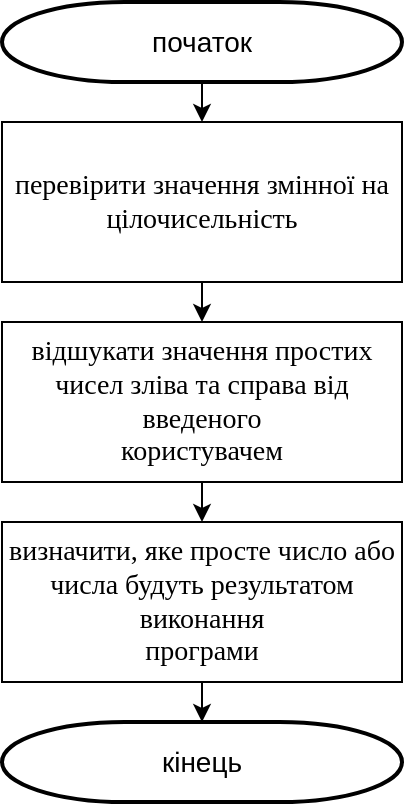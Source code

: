 <mxfile version="13.9.9" type="device"><diagram id="zsfb0PJ68YbhJ7miUip9" name="Страница 1"><mxGraphModel dx="852" dy="494" grid="1" gridSize="10" guides="1" tooltips="1" connect="1" arrows="1" fold="1" page="1" pageScale="1" pageWidth="827" pageHeight="1169" math="0" shadow="0"><root><mxCell id="0"/><mxCell id="1" parent="0"/><mxCell id="CW5n_LQasHuQA8FGpDaa-3" style="edgeStyle=orthogonalEdgeStyle;rounded=0;orthogonalLoop=1;jettySize=auto;html=1;exitX=0.5;exitY=1;exitDx=0;exitDy=0;exitPerimeter=0;entryX=0.5;entryY=0;entryDx=0;entryDy=0;" edge="1" parent="1" source="CW5n_LQasHuQA8FGpDaa-1" target="CW5n_LQasHuQA8FGpDaa-2"><mxGeometry relative="1" as="geometry"/></mxCell><mxCell id="CW5n_LQasHuQA8FGpDaa-1" value="&lt;font style=&quot;font-size: 14px&quot;&gt;початок&lt;/font&gt;" style="strokeWidth=2;html=1;shape=mxgraph.flowchart.terminator;whiteSpace=wrap;" vertex="1" parent="1"><mxGeometry x="320" y="40" width="200" height="40" as="geometry"/></mxCell><mxCell id="CW5n_LQasHuQA8FGpDaa-5" style="edgeStyle=orthogonalEdgeStyle;rounded=0;orthogonalLoop=1;jettySize=auto;html=1;exitX=0.5;exitY=1;exitDx=0;exitDy=0;entryX=0.5;entryY=0;entryDx=0;entryDy=0;" edge="1" parent="1" source="CW5n_LQasHuQA8FGpDaa-2" target="CW5n_LQasHuQA8FGpDaa-4"><mxGeometry relative="1" as="geometry"/></mxCell><mxCell id="CW5n_LQasHuQA8FGpDaa-2" value="&lt;span style=&quot;font-family: &amp;#34;times new roman&amp;#34; , serif&quot;&gt;&lt;font style=&quot;font-size: 14px&quot;&gt;перевірити значення змінної на цілочисельність&lt;/font&gt;&lt;/span&gt;" style="rounded=0;whiteSpace=wrap;html=1;" vertex="1" parent="1"><mxGeometry x="320" y="100" width="200" height="80" as="geometry"/></mxCell><mxCell id="CW5n_LQasHuQA8FGpDaa-7" style="edgeStyle=orthogonalEdgeStyle;rounded=0;orthogonalLoop=1;jettySize=auto;html=1;exitX=0.5;exitY=1;exitDx=0;exitDy=0;entryX=0.5;entryY=0;entryDx=0;entryDy=0;" edge="1" parent="1" source="CW5n_LQasHuQA8FGpDaa-4" target="CW5n_LQasHuQA8FGpDaa-6"><mxGeometry relative="1" as="geometry"/></mxCell><mxCell id="CW5n_LQasHuQA8FGpDaa-4" value="&lt;span style=&quot;font-family: &amp;#34;times new roman&amp;#34; , serif&quot;&gt;&lt;font style=&quot;font-size: 14px&quot;&gt;відшукати значення простих чисел зліва та справа від введеного&lt;br/&gt;користувачем&lt;/font&gt;&lt;/span&gt;" style="rounded=0;whiteSpace=wrap;html=1;" vertex="1" parent="1"><mxGeometry x="320" y="200" width="200" height="80" as="geometry"/></mxCell><mxCell id="CW5n_LQasHuQA8FGpDaa-9" style="edgeStyle=orthogonalEdgeStyle;rounded=0;orthogonalLoop=1;jettySize=auto;html=1;exitX=0.5;exitY=1;exitDx=0;exitDy=0;" edge="1" parent="1" source="CW5n_LQasHuQA8FGpDaa-6" target="CW5n_LQasHuQA8FGpDaa-8"><mxGeometry relative="1" as="geometry"/></mxCell><mxCell id="CW5n_LQasHuQA8FGpDaa-6" value="&lt;span style=&quot;font-family: &amp;#34;times new roman&amp;#34; , serif&quot;&gt;&lt;font style=&quot;font-size: 14px&quot;&gt;визначити, яке просте число або числа будуть результатом виконання&lt;br/&gt;програми&lt;/font&gt;&lt;/span&gt;" style="rounded=0;whiteSpace=wrap;html=1;" vertex="1" parent="1"><mxGeometry x="320" y="300" width="200" height="80" as="geometry"/></mxCell><mxCell id="CW5n_LQasHuQA8FGpDaa-8" value="&lt;font style=&quot;font-size: 14px&quot;&gt;кінець&lt;/font&gt;" style="strokeWidth=2;html=1;shape=mxgraph.flowchart.terminator;whiteSpace=wrap;" vertex="1" parent="1"><mxGeometry x="320" y="400" width="200" height="40" as="geometry"/></mxCell></root></mxGraphModel></diagram></mxfile>